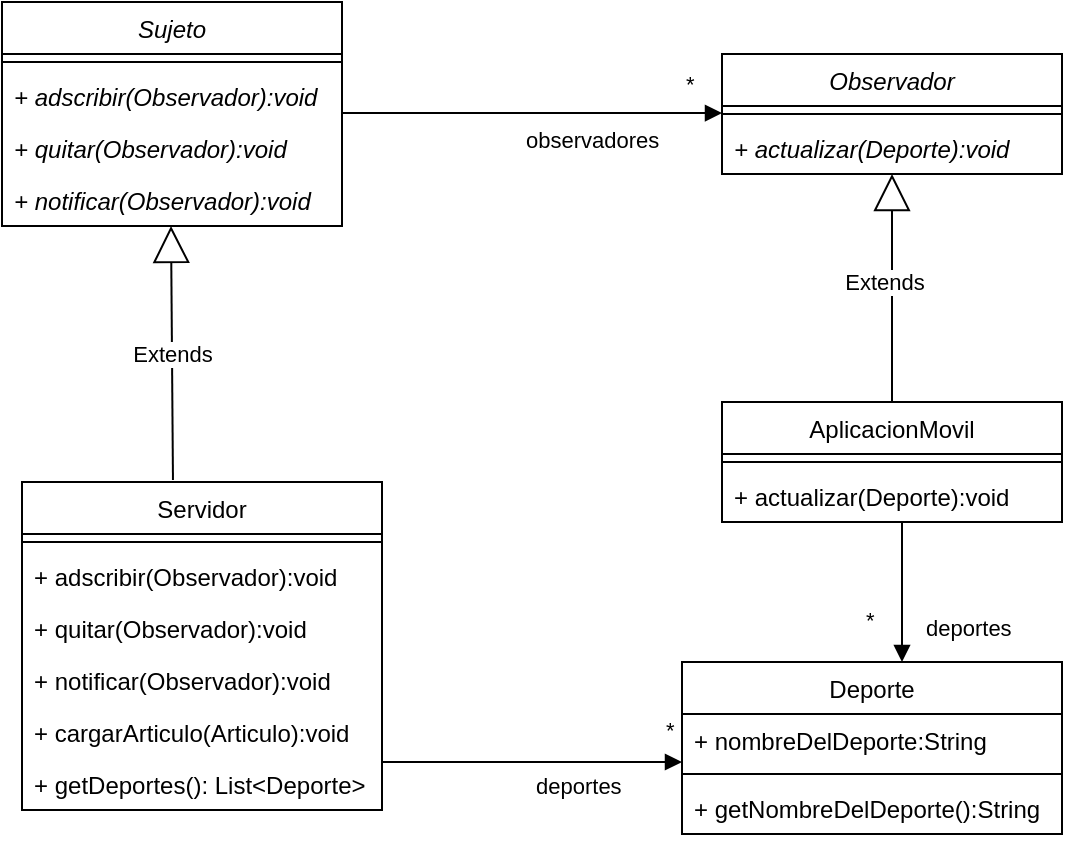 <mxfile version="20.5.1" type="github">
  <diagram id="C5RBs43oDa-KdzZeNtuy" name="Page-1">
    <mxGraphModel dx="868" dy="450" grid="1" gridSize="10" guides="1" tooltips="1" connect="1" arrows="1" fold="1" page="1" pageScale="1" pageWidth="827" pageHeight="1169" math="0" shadow="0">
      <root>
        <mxCell id="WIyWlLk6GJQsqaUBKTNV-0" />
        <mxCell id="WIyWlLk6GJQsqaUBKTNV-1" parent="WIyWlLk6GJQsqaUBKTNV-0" />
        <mxCell id="RXxKlYy9xlQZOE6IPquv-0" value="Sujeto" style="swimlane;fontStyle=2;align=center;verticalAlign=top;childLayout=stackLayout;horizontal=1;startSize=26;horizontalStack=0;resizeParent=1;resizeParentMax=0;resizeLast=0;collapsible=1;marginBottom=0;" vertex="1" parent="WIyWlLk6GJQsqaUBKTNV-1">
          <mxGeometry x="40" y="40" width="170" height="112" as="geometry" />
        </mxCell>
        <mxCell id="RXxKlYy9xlQZOE6IPquv-1" value="" style="line;strokeWidth=1;fillColor=none;align=left;verticalAlign=middle;spacingTop=-1;spacingLeft=3;spacingRight=3;rotatable=0;labelPosition=right;points=[];portConstraint=eastwest;strokeColor=inherit;" vertex="1" parent="RXxKlYy9xlQZOE6IPquv-0">
          <mxGeometry y="26" width="170" height="8" as="geometry" />
        </mxCell>
        <mxCell id="RXxKlYy9xlQZOE6IPquv-2" value="+ adscribir(Observador):void" style="text;strokeColor=none;fillColor=none;align=left;verticalAlign=top;spacingLeft=4;spacingRight=4;overflow=hidden;rotatable=0;points=[[0,0.5],[1,0.5]];portConstraint=eastwest;fontStyle=2" vertex="1" parent="RXxKlYy9xlQZOE6IPquv-0">
          <mxGeometry y="34" width="170" height="26" as="geometry" />
        </mxCell>
        <mxCell id="RXxKlYy9xlQZOE6IPquv-3" value="+ quitar(Observador):void" style="text;strokeColor=none;fillColor=none;align=left;verticalAlign=top;spacingLeft=4;spacingRight=4;overflow=hidden;rotatable=0;points=[[0,0.5],[1,0.5]];portConstraint=eastwest;fontStyle=2" vertex="1" parent="RXxKlYy9xlQZOE6IPquv-0">
          <mxGeometry y="60" width="170" height="26" as="geometry" />
        </mxCell>
        <mxCell id="RXxKlYy9xlQZOE6IPquv-4" value="+ notificar(Observador):void" style="text;strokeColor=none;fillColor=none;align=left;verticalAlign=top;spacingLeft=4;spacingRight=4;overflow=hidden;rotatable=0;points=[[0,0.5],[1,0.5]];portConstraint=eastwest;fontStyle=2" vertex="1" parent="RXxKlYy9xlQZOE6IPquv-0">
          <mxGeometry y="86" width="170" height="26" as="geometry" />
        </mxCell>
        <mxCell id="RXxKlYy9xlQZOE6IPquv-5" value="Servidor" style="swimlane;fontStyle=0;align=center;verticalAlign=top;childLayout=stackLayout;horizontal=1;startSize=26;horizontalStack=0;resizeParent=1;resizeParentMax=0;resizeLast=0;collapsible=1;marginBottom=0;" vertex="1" parent="WIyWlLk6GJQsqaUBKTNV-1">
          <mxGeometry x="50" y="280" width="180" height="164" as="geometry" />
        </mxCell>
        <mxCell id="RXxKlYy9xlQZOE6IPquv-6" value="" style="line;strokeWidth=1;fillColor=none;align=left;verticalAlign=middle;spacingTop=-1;spacingLeft=3;spacingRight=3;rotatable=0;labelPosition=right;points=[];portConstraint=eastwest;strokeColor=inherit;" vertex="1" parent="RXxKlYy9xlQZOE6IPquv-5">
          <mxGeometry y="26" width="180" height="8" as="geometry" />
        </mxCell>
        <mxCell id="RXxKlYy9xlQZOE6IPquv-7" value="+ adscribir(Observador):void" style="text;strokeColor=none;fillColor=none;align=left;verticalAlign=top;spacingLeft=4;spacingRight=4;overflow=hidden;rotatable=0;points=[[0,0.5],[1,0.5]];portConstraint=eastwest;" vertex="1" parent="RXxKlYy9xlQZOE6IPquv-5">
          <mxGeometry y="34" width="180" height="26" as="geometry" />
        </mxCell>
        <mxCell id="RXxKlYy9xlQZOE6IPquv-8" value="+ quitar(Observador):void" style="text;strokeColor=none;fillColor=none;align=left;verticalAlign=top;spacingLeft=4;spacingRight=4;overflow=hidden;rotatable=0;points=[[0,0.5],[1,0.5]];portConstraint=eastwest;" vertex="1" parent="RXxKlYy9xlQZOE6IPquv-5">
          <mxGeometry y="60" width="180" height="26" as="geometry" />
        </mxCell>
        <mxCell id="RXxKlYy9xlQZOE6IPquv-9" value="+ notificar(Observador):void" style="text;strokeColor=none;fillColor=none;align=left;verticalAlign=top;spacingLeft=4;spacingRight=4;overflow=hidden;rotatable=0;points=[[0,0.5],[1,0.5]];portConstraint=eastwest;" vertex="1" parent="RXxKlYy9xlQZOE6IPquv-5">
          <mxGeometry y="86" width="180" height="26" as="geometry" />
        </mxCell>
        <mxCell id="RXxKlYy9xlQZOE6IPquv-10" value="+ cargarArticulo(Articulo):void" style="text;strokeColor=none;fillColor=none;align=left;verticalAlign=top;spacingLeft=4;spacingRight=4;overflow=hidden;rotatable=0;points=[[0,0.5],[1,0.5]];portConstraint=eastwest;" vertex="1" parent="RXxKlYy9xlQZOE6IPquv-5">
          <mxGeometry y="112" width="180" height="26" as="geometry" />
        </mxCell>
        <mxCell id="RXxKlYy9xlQZOE6IPquv-11" value="+ getDeportes(): List&lt;Deporte&gt;" style="text;strokeColor=none;fillColor=none;align=left;verticalAlign=top;spacingLeft=4;spacingRight=4;overflow=hidden;rotatable=0;points=[[0,0.5],[1,0.5]];portConstraint=eastwest;" vertex="1" parent="RXxKlYy9xlQZOE6IPquv-5">
          <mxGeometry y="138" width="180" height="26" as="geometry" />
        </mxCell>
        <mxCell id="RXxKlYy9xlQZOE6IPquv-12" value="Observador" style="swimlane;fontStyle=2;align=center;verticalAlign=top;childLayout=stackLayout;horizontal=1;startSize=26;horizontalStack=0;resizeParent=1;resizeParentMax=0;resizeLast=0;collapsible=1;marginBottom=0;" vertex="1" parent="WIyWlLk6GJQsqaUBKTNV-1">
          <mxGeometry x="400" y="66" width="170" height="60" as="geometry" />
        </mxCell>
        <mxCell id="RXxKlYy9xlQZOE6IPquv-13" value="" style="line;strokeWidth=1;fillColor=none;align=left;verticalAlign=middle;spacingTop=-1;spacingLeft=3;spacingRight=3;rotatable=0;labelPosition=right;points=[];portConstraint=eastwest;strokeColor=inherit;" vertex="1" parent="RXxKlYy9xlQZOE6IPquv-12">
          <mxGeometry y="26" width="170" height="8" as="geometry" />
        </mxCell>
        <mxCell id="RXxKlYy9xlQZOE6IPquv-14" value="+ actualizar(Deporte):void" style="text;strokeColor=none;fillColor=none;align=left;verticalAlign=top;spacingLeft=4;spacingRight=4;overflow=hidden;rotatable=0;points=[[0,0.5],[1,0.5]];portConstraint=eastwest;fontStyle=2" vertex="1" parent="RXxKlYy9xlQZOE6IPquv-12">
          <mxGeometry y="34" width="170" height="26" as="geometry" />
        </mxCell>
        <mxCell id="RXxKlYy9xlQZOE6IPquv-15" value="observadores" style="endArrow=block;endFill=1;html=1;edgeStyle=orthogonalEdgeStyle;align=left;verticalAlign=top;rounded=0;entryX=0;entryY=0.231;entryDx=0;entryDy=0;entryPerimeter=0;" edge="1" parent="WIyWlLk6GJQsqaUBKTNV-1">
          <mxGeometry x="-0.053" relative="1" as="geometry">
            <mxPoint x="210" y="95.5" as="sourcePoint" />
            <mxPoint x="400" y="95.506" as="targetPoint" />
            <mxPoint as="offset" />
          </mxGeometry>
        </mxCell>
        <mxCell id="RXxKlYy9xlQZOE6IPquv-16" value="*" style="edgeLabel;resizable=0;html=1;align=left;verticalAlign=bottom;" connectable="0" vertex="1" parent="RXxKlYy9xlQZOE6IPquv-15">
          <mxGeometry x="-1" relative="1" as="geometry">
            <mxPoint x="170" y="-6" as="offset" />
          </mxGeometry>
        </mxCell>
        <mxCell id="RXxKlYy9xlQZOE6IPquv-17" value="AplicacionMovil" style="swimlane;fontStyle=0;align=center;verticalAlign=top;childLayout=stackLayout;horizontal=1;startSize=26;horizontalStack=0;resizeParent=1;resizeParentMax=0;resizeLast=0;collapsible=1;marginBottom=0;" vertex="1" parent="WIyWlLk6GJQsqaUBKTNV-1">
          <mxGeometry x="400" y="240" width="170" height="60" as="geometry" />
        </mxCell>
        <mxCell id="RXxKlYy9xlQZOE6IPquv-18" value="" style="line;strokeWidth=1;fillColor=none;align=left;verticalAlign=middle;spacingTop=-1;spacingLeft=3;spacingRight=3;rotatable=0;labelPosition=right;points=[];portConstraint=eastwest;strokeColor=inherit;" vertex="1" parent="RXxKlYy9xlQZOE6IPquv-17">
          <mxGeometry y="26" width="170" height="8" as="geometry" />
        </mxCell>
        <mxCell id="RXxKlYy9xlQZOE6IPquv-19" value="+ actualizar(Deporte):void" style="text;strokeColor=none;fillColor=none;align=left;verticalAlign=top;spacingLeft=4;spacingRight=4;overflow=hidden;rotatable=0;points=[[0,0.5],[1,0.5]];portConstraint=eastwest;" vertex="1" parent="RXxKlYy9xlQZOE6IPquv-17">
          <mxGeometry y="34" width="170" height="26" as="geometry" />
        </mxCell>
        <mxCell id="RXxKlYy9xlQZOE6IPquv-20" value="Extends" style="endArrow=block;endSize=16;endFill=0;html=1;rounded=0;exitX=0.441;exitY=0;exitDx=0;exitDy=0;exitPerimeter=0;entryX=0.494;entryY=1.038;entryDx=0;entryDy=0;entryPerimeter=0;" edge="1" parent="WIyWlLk6GJQsqaUBKTNV-1">
          <mxGeometry width="160" relative="1" as="geometry">
            <mxPoint x="125.49" y="279.01" as="sourcePoint" />
            <mxPoint x="124.5" y="151.998" as="targetPoint" />
          </mxGeometry>
        </mxCell>
        <mxCell id="RXxKlYy9xlQZOE6IPquv-22" value="Extends" style="endArrow=block;endSize=16;endFill=0;html=1;rounded=0;exitX=0.5;exitY=0;exitDx=0;exitDy=0;entryX=0.5;entryY=1;entryDx=0;entryDy=0;entryPerimeter=0;" edge="1" parent="WIyWlLk6GJQsqaUBKTNV-1" source="RXxKlYy9xlQZOE6IPquv-17" target="RXxKlYy9xlQZOE6IPquv-14">
          <mxGeometry x="0.061" y="4" width="160" relative="1" as="geometry">
            <mxPoint x="414" y="170" as="sourcePoint" />
            <mxPoint x="574" y="170" as="targetPoint" />
            <mxPoint as="offset" />
          </mxGeometry>
        </mxCell>
        <mxCell id="RXxKlYy9xlQZOE6IPquv-23" value="Deporte" style="swimlane;fontStyle=0;align=center;verticalAlign=top;childLayout=stackLayout;horizontal=1;startSize=26;horizontalStack=0;resizeParent=1;resizeParentMax=0;resizeLast=0;collapsible=1;marginBottom=0;" vertex="1" parent="WIyWlLk6GJQsqaUBKTNV-1">
          <mxGeometry x="380" y="370" width="190" height="86" as="geometry" />
        </mxCell>
        <mxCell id="RXxKlYy9xlQZOE6IPquv-24" value="+ nombreDelDeporte:String" style="text;strokeColor=none;fillColor=none;align=left;verticalAlign=top;spacingLeft=4;spacingRight=4;overflow=hidden;rotatable=0;points=[[0,0.5],[1,0.5]];portConstraint=eastwest;" vertex="1" parent="RXxKlYy9xlQZOE6IPquv-23">
          <mxGeometry y="26" width="190" height="26" as="geometry" />
        </mxCell>
        <mxCell id="RXxKlYy9xlQZOE6IPquv-25" value="" style="line;strokeWidth=1;fillColor=none;align=left;verticalAlign=middle;spacingTop=-1;spacingLeft=3;spacingRight=3;rotatable=0;labelPosition=right;points=[];portConstraint=eastwest;strokeColor=inherit;" vertex="1" parent="RXxKlYy9xlQZOE6IPquv-23">
          <mxGeometry y="52" width="190" height="8" as="geometry" />
        </mxCell>
        <mxCell id="RXxKlYy9xlQZOE6IPquv-26" value="+ getNombreDelDeporte():String" style="text;strokeColor=none;fillColor=none;align=left;verticalAlign=top;spacingLeft=4;spacingRight=4;overflow=hidden;rotatable=0;points=[[0,0.5],[1,0.5]];portConstraint=eastwest;" vertex="1" parent="RXxKlYy9xlQZOE6IPquv-23">
          <mxGeometry y="60" width="190" height="26" as="geometry" />
        </mxCell>
        <mxCell id="RXxKlYy9xlQZOE6IPquv-27" value="deportes" style="endArrow=block;endFill=1;html=1;edgeStyle=orthogonalEdgeStyle;align=left;verticalAlign=top;rounded=0;" edge="1" parent="WIyWlLk6GJQsqaUBKTNV-1">
          <mxGeometry y="2" relative="1" as="geometry">
            <mxPoint x="230" y="420" as="sourcePoint" />
            <mxPoint x="380" y="420" as="targetPoint" />
            <mxPoint y="1" as="offset" />
          </mxGeometry>
        </mxCell>
        <mxCell id="RXxKlYy9xlQZOE6IPquv-28" value="*" style="edgeLabel;resizable=0;html=1;align=left;verticalAlign=bottom;" connectable="0" vertex="1" parent="RXxKlYy9xlQZOE6IPquv-27">
          <mxGeometry x="-1" relative="1" as="geometry">
            <mxPoint x="140" y="-8" as="offset" />
          </mxGeometry>
        </mxCell>
        <mxCell id="RXxKlYy9xlQZOE6IPquv-29" value="deportes" style="endArrow=block;endFill=1;html=1;edgeStyle=orthogonalEdgeStyle;align=left;verticalAlign=top;rounded=0;entryX=0.75;entryY=0;entryDx=0;entryDy=0;" edge="1" parent="WIyWlLk6GJQsqaUBKTNV-1">
          <mxGeometry x="0.143" y="10" relative="1" as="geometry">
            <mxPoint x="490" y="300" as="sourcePoint" />
            <mxPoint x="490" y="370" as="targetPoint" />
            <mxPoint as="offset" />
          </mxGeometry>
        </mxCell>
        <mxCell id="RXxKlYy9xlQZOE6IPquv-30" value="*" style="edgeLabel;resizable=0;html=1;align=left;verticalAlign=bottom;" connectable="0" vertex="1" parent="RXxKlYy9xlQZOE6IPquv-29">
          <mxGeometry x="-1" relative="1" as="geometry">
            <mxPoint x="-20" y="57" as="offset" />
          </mxGeometry>
        </mxCell>
      </root>
    </mxGraphModel>
  </diagram>
</mxfile>
